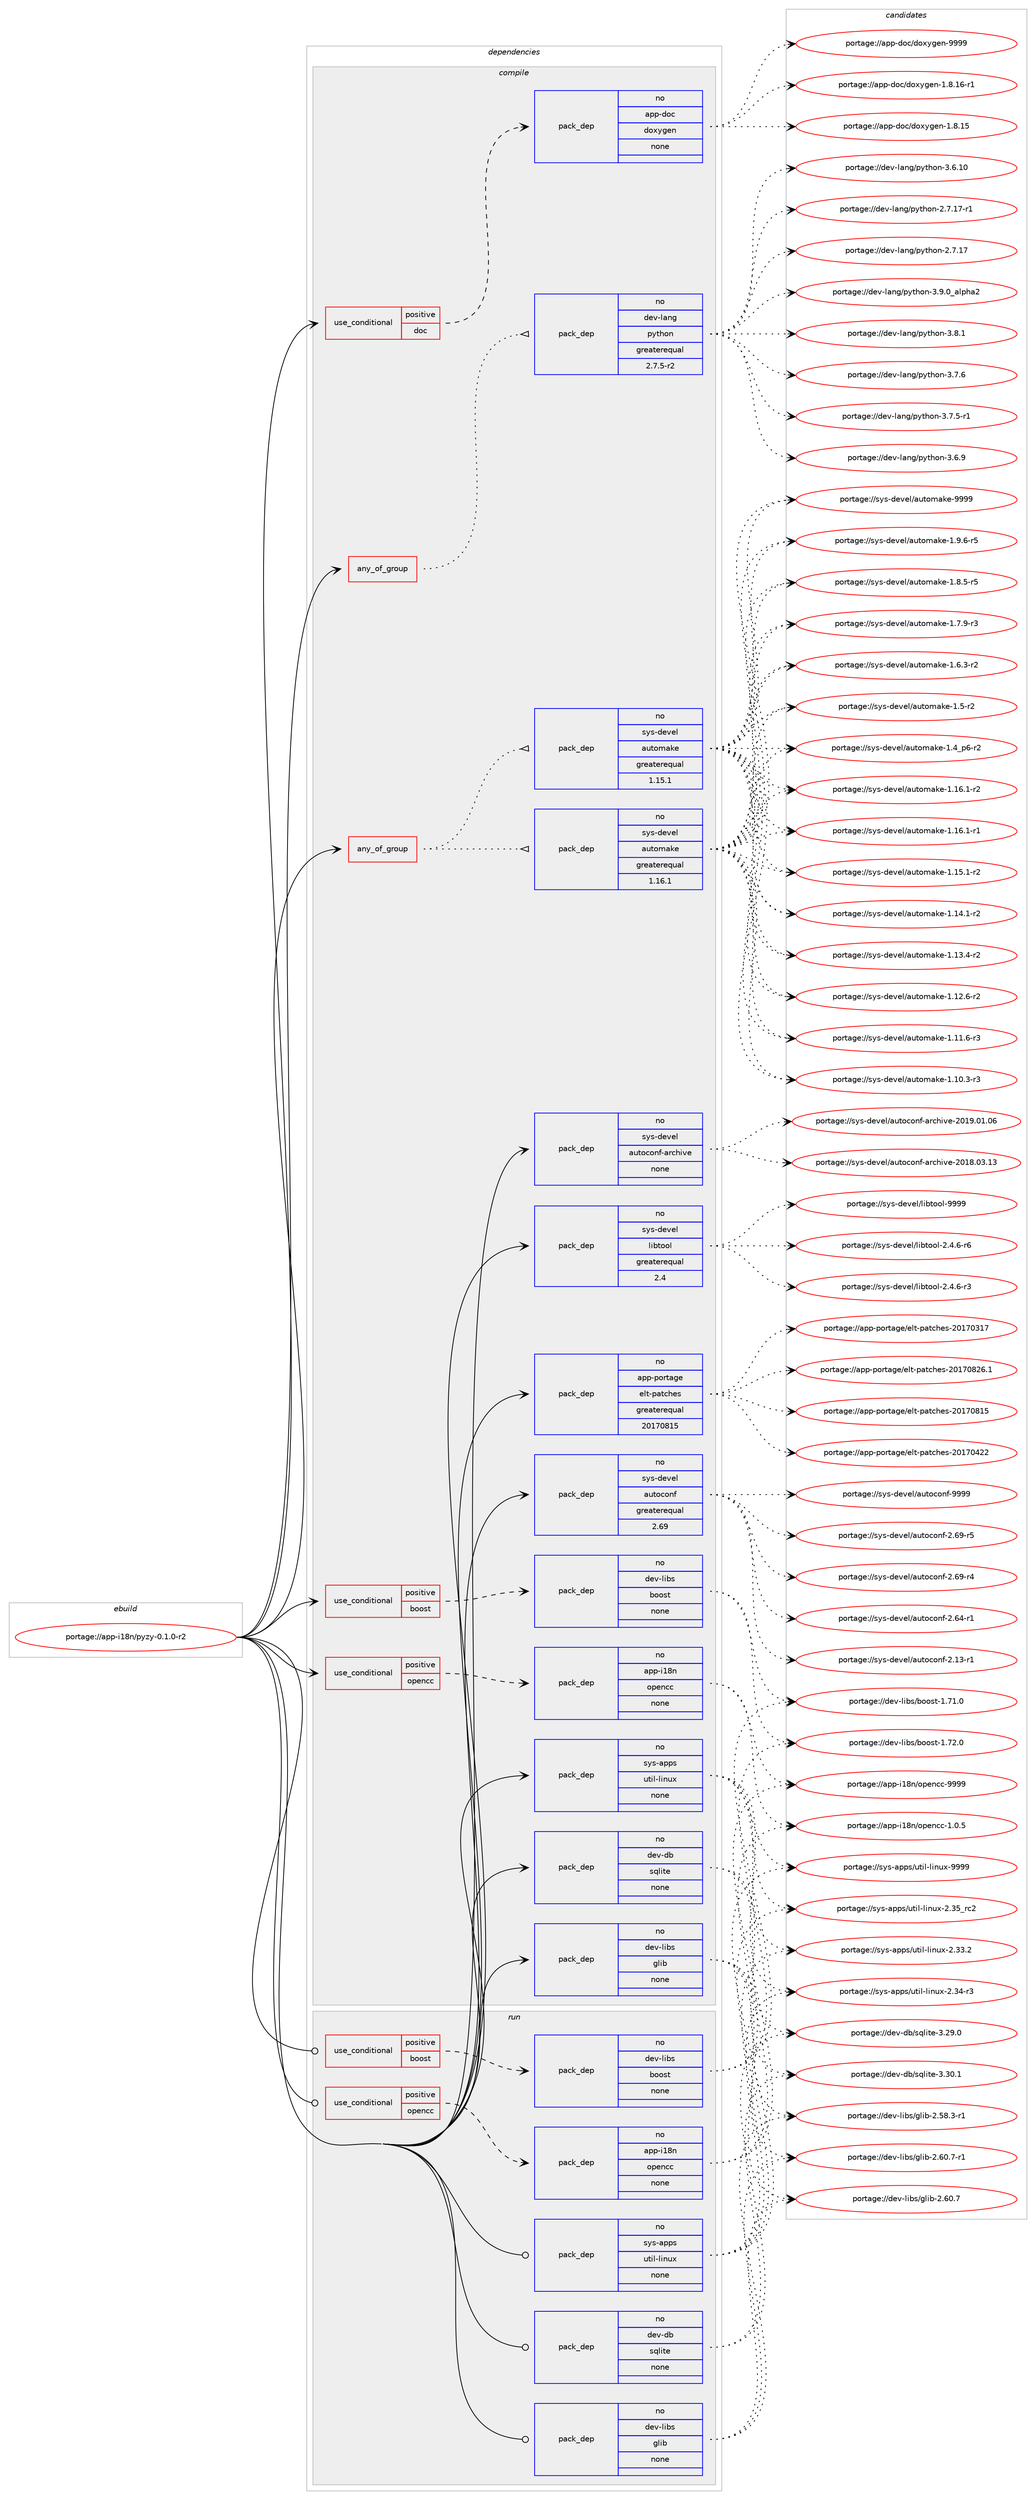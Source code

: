 digraph prolog {

# *************
# Graph options
# *************

newrank=true;
concentrate=true;
compound=true;
graph [rankdir=LR,fontname=Helvetica,fontsize=10,ranksep=1.5];#, ranksep=2.5, nodesep=0.2];
edge  [arrowhead=vee];
node  [fontname=Helvetica,fontsize=10];

# **********
# The ebuild
# **********

subgraph cluster_leftcol {
color=gray;
rank=same;
label=<<i>ebuild</i>>;
id [label="portage://app-i18n/pyzy-0.1.0-r2", color=red, width=4, href="../app-i18n/pyzy-0.1.0-r2.svg"];
}

# ****************
# The dependencies
# ****************

subgraph cluster_midcol {
color=gray;
label=<<i>dependencies</i>>;
subgraph cluster_compile {
fillcolor="#eeeeee";
style=filled;
label=<<i>compile</i>>;
subgraph any7996 {
dependency617247 [label=<<TABLE BORDER="0" CELLBORDER="1" CELLSPACING="0" CELLPADDING="4"><TR><TD CELLPADDING="10">any_of_group</TD></TR></TABLE>>, shape=none, color=red];subgraph pack464323 {
dependency617248 [label=<<TABLE BORDER="0" CELLBORDER="1" CELLSPACING="0" CELLPADDING="4" WIDTH="220"><TR><TD ROWSPAN="6" CELLPADDING="30">pack_dep</TD></TR><TR><TD WIDTH="110">no</TD></TR><TR><TD>dev-lang</TD></TR><TR><TD>python</TD></TR><TR><TD>greaterequal</TD></TR><TR><TD>2.7.5-r2</TD></TR></TABLE>>, shape=none, color=blue];
}
dependency617247:e -> dependency617248:w [weight=20,style="dotted",arrowhead="oinv"];
}
id:e -> dependency617247:w [weight=20,style="solid",arrowhead="vee"];
subgraph any7997 {
dependency617249 [label=<<TABLE BORDER="0" CELLBORDER="1" CELLSPACING="0" CELLPADDING="4"><TR><TD CELLPADDING="10">any_of_group</TD></TR></TABLE>>, shape=none, color=red];subgraph pack464324 {
dependency617250 [label=<<TABLE BORDER="0" CELLBORDER="1" CELLSPACING="0" CELLPADDING="4" WIDTH="220"><TR><TD ROWSPAN="6" CELLPADDING="30">pack_dep</TD></TR><TR><TD WIDTH="110">no</TD></TR><TR><TD>sys-devel</TD></TR><TR><TD>automake</TD></TR><TR><TD>greaterequal</TD></TR><TR><TD>1.16.1</TD></TR></TABLE>>, shape=none, color=blue];
}
dependency617249:e -> dependency617250:w [weight=20,style="dotted",arrowhead="oinv"];
subgraph pack464325 {
dependency617251 [label=<<TABLE BORDER="0" CELLBORDER="1" CELLSPACING="0" CELLPADDING="4" WIDTH="220"><TR><TD ROWSPAN="6" CELLPADDING="30">pack_dep</TD></TR><TR><TD WIDTH="110">no</TD></TR><TR><TD>sys-devel</TD></TR><TR><TD>automake</TD></TR><TR><TD>greaterequal</TD></TR><TR><TD>1.15.1</TD></TR></TABLE>>, shape=none, color=blue];
}
dependency617249:e -> dependency617251:w [weight=20,style="dotted",arrowhead="oinv"];
}
id:e -> dependency617249:w [weight=20,style="solid",arrowhead="vee"];
subgraph cond144644 {
dependency617252 [label=<<TABLE BORDER="0" CELLBORDER="1" CELLSPACING="0" CELLPADDING="4"><TR><TD ROWSPAN="3" CELLPADDING="10">use_conditional</TD></TR><TR><TD>positive</TD></TR><TR><TD>boost</TD></TR></TABLE>>, shape=none, color=red];
subgraph pack464326 {
dependency617253 [label=<<TABLE BORDER="0" CELLBORDER="1" CELLSPACING="0" CELLPADDING="4" WIDTH="220"><TR><TD ROWSPAN="6" CELLPADDING="30">pack_dep</TD></TR><TR><TD WIDTH="110">no</TD></TR><TR><TD>dev-libs</TD></TR><TR><TD>boost</TD></TR><TR><TD>none</TD></TR><TR><TD></TD></TR></TABLE>>, shape=none, color=blue];
}
dependency617252:e -> dependency617253:w [weight=20,style="dashed",arrowhead="vee"];
}
id:e -> dependency617252:w [weight=20,style="solid",arrowhead="vee"];
subgraph cond144645 {
dependency617254 [label=<<TABLE BORDER="0" CELLBORDER="1" CELLSPACING="0" CELLPADDING="4"><TR><TD ROWSPAN="3" CELLPADDING="10">use_conditional</TD></TR><TR><TD>positive</TD></TR><TR><TD>doc</TD></TR></TABLE>>, shape=none, color=red];
subgraph pack464327 {
dependency617255 [label=<<TABLE BORDER="0" CELLBORDER="1" CELLSPACING="0" CELLPADDING="4" WIDTH="220"><TR><TD ROWSPAN="6" CELLPADDING="30">pack_dep</TD></TR><TR><TD WIDTH="110">no</TD></TR><TR><TD>app-doc</TD></TR><TR><TD>doxygen</TD></TR><TR><TD>none</TD></TR><TR><TD></TD></TR></TABLE>>, shape=none, color=blue];
}
dependency617254:e -> dependency617255:w [weight=20,style="dashed",arrowhead="vee"];
}
id:e -> dependency617254:w [weight=20,style="solid",arrowhead="vee"];
subgraph cond144646 {
dependency617256 [label=<<TABLE BORDER="0" CELLBORDER="1" CELLSPACING="0" CELLPADDING="4"><TR><TD ROWSPAN="3" CELLPADDING="10">use_conditional</TD></TR><TR><TD>positive</TD></TR><TR><TD>opencc</TD></TR></TABLE>>, shape=none, color=red];
subgraph pack464328 {
dependency617257 [label=<<TABLE BORDER="0" CELLBORDER="1" CELLSPACING="0" CELLPADDING="4" WIDTH="220"><TR><TD ROWSPAN="6" CELLPADDING="30">pack_dep</TD></TR><TR><TD WIDTH="110">no</TD></TR><TR><TD>app-i18n</TD></TR><TR><TD>opencc</TD></TR><TR><TD>none</TD></TR><TR><TD></TD></TR></TABLE>>, shape=none, color=blue];
}
dependency617256:e -> dependency617257:w [weight=20,style="dashed",arrowhead="vee"];
}
id:e -> dependency617256:w [weight=20,style="solid",arrowhead="vee"];
subgraph pack464329 {
dependency617258 [label=<<TABLE BORDER="0" CELLBORDER="1" CELLSPACING="0" CELLPADDING="4" WIDTH="220"><TR><TD ROWSPAN="6" CELLPADDING="30">pack_dep</TD></TR><TR><TD WIDTH="110">no</TD></TR><TR><TD>app-portage</TD></TR><TR><TD>elt-patches</TD></TR><TR><TD>greaterequal</TD></TR><TR><TD>20170815</TD></TR></TABLE>>, shape=none, color=blue];
}
id:e -> dependency617258:w [weight=20,style="solid",arrowhead="vee"];
subgraph pack464330 {
dependency617259 [label=<<TABLE BORDER="0" CELLBORDER="1" CELLSPACING="0" CELLPADDING="4" WIDTH="220"><TR><TD ROWSPAN="6" CELLPADDING="30">pack_dep</TD></TR><TR><TD WIDTH="110">no</TD></TR><TR><TD>dev-db</TD></TR><TR><TD>sqlite</TD></TR><TR><TD>none</TD></TR><TR><TD></TD></TR></TABLE>>, shape=none, color=blue];
}
id:e -> dependency617259:w [weight=20,style="solid",arrowhead="vee"];
subgraph pack464331 {
dependency617260 [label=<<TABLE BORDER="0" CELLBORDER="1" CELLSPACING="0" CELLPADDING="4" WIDTH="220"><TR><TD ROWSPAN="6" CELLPADDING="30">pack_dep</TD></TR><TR><TD WIDTH="110">no</TD></TR><TR><TD>dev-libs</TD></TR><TR><TD>glib</TD></TR><TR><TD>none</TD></TR><TR><TD></TD></TR></TABLE>>, shape=none, color=blue];
}
id:e -> dependency617260:w [weight=20,style="solid",arrowhead="vee"];
subgraph pack464332 {
dependency617261 [label=<<TABLE BORDER="0" CELLBORDER="1" CELLSPACING="0" CELLPADDING="4" WIDTH="220"><TR><TD ROWSPAN="6" CELLPADDING="30">pack_dep</TD></TR><TR><TD WIDTH="110">no</TD></TR><TR><TD>sys-apps</TD></TR><TR><TD>util-linux</TD></TR><TR><TD>none</TD></TR><TR><TD></TD></TR></TABLE>>, shape=none, color=blue];
}
id:e -> dependency617261:w [weight=20,style="solid",arrowhead="vee"];
subgraph pack464333 {
dependency617262 [label=<<TABLE BORDER="0" CELLBORDER="1" CELLSPACING="0" CELLPADDING="4" WIDTH="220"><TR><TD ROWSPAN="6" CELLPADDING="30">pack_dep</TD></TR><TR><TD WIDTH="110">no</TD></TR><TR><TD>sys-devel</TD></TR><TR><TD>autoconf</TD></TR><TR><TD>greaterequal</TD></TR><TR><TD>2.69</TD></TR></TABLE>>, shape=none, color=blue];
}
id:e -> dependency617262:w [weight=20,style="solid",arrowhead="vee"];
subgraph pack464334 {
dependency617263 [label=<<TABLE BORDER="0" CELLBORDER="1" CELLSPACING="0" CELLPADDING="4" WIDTH="220"><TR><TD ROWSPAN="6" CELLPADDING="30">pack_dep</TD></TR><TR><TD WIDTH="110">no</TD></TR><TR><TD>sys-devel</TD></TR><TR><TD>autoconf-archive</TD></TR><TR><TD>none</TD></TR><TR><TD></TD></TR></TABLE>>, shape=none, color=blue];
}
id:e -> dependency617263:w [weight=20,style="solid",arrowhead="vee"];
subgraph pack464335 {
dependency617264 [label=<<TABLE BORDER="0" CELLBORDER="1" CELLSPACING="0" CELLPADDING="4" WIDTH="220"><TR><TD ROWSPAN="6" CELLPADDING="30">pack_dep</TD></TR><TR><TD WIDTH="110">no</TD></TR><TR><TD>sys-devel</TD></TR><TR><TD>libtool</TD></TR><TR><TD>greaterequal</TD></TR><TR><TD>2.4</TD></TR></TABLE>>, shape=none, color=blue];
}
id:e -> dependency617264:w [weight=20,style="solid",arrowhead="vee"];
}
subgraph cluster_compileandrun {
fillcolor="#eeeeee";
style=filled;
label=<<i>compile and run</i>>;
}
subgraph cluster_run {
fillcolor="#eeeeee";
style=filled;
label=<<i>run</i>>;
subgraph cond144647 {
dependency617265 [label=<<TABLE BORDER="0" CELLBORDER="1" CELLSPACING="0" CELLPADDING="4"><TR><TD ROWSPAN="3" CELLPADDING="10">use_conditional</TD></TR><TR><TD>positive</TD></TR><TR><TD>boost</TD></TR></TABLE>>, shape=none, color=red];
subgraph pack464336 {
dependency617266 [label=<<TABLE BORDER="0" CELLBORDER="1" CELLSPACING="0" CELLPADDING="4" WIDTH="220"><TR><TD ROWSPAN="6" CELLPADDING="30">pack_dep</TD></TR><TR><TD WIDTH="110">no</TD></TR><TR><TD>dev-libs</TD></TR><TR><TD>boost</TD></TR><TR><TD>none</TD></TR><TR><TD></TD></TR></TABLE>>, shape=none, color=blue];
}
dependency617265:e -> dependency617266:w [weight=20,style="dashed",arrowhead="vee"];
}
id:e -> dependency617265:w [weight=20,style="solid",arrowhead="odot"];
subgraph cond144648 {
dependency617267 [label=<<TABLE BORDER="0" CELLBORDER="1" CELLSPACING="0" CELLPADDING="4"><TR><TD ROWSPAN="3" CELLPADDING="10">use_conditional</TD></TR><TR><TD>positive</TD></TR><TR><TD>opencc</TD></TR></TABLE>>, shape=none, color=red];
subgraph pack464337 {
dependency617268 [label=<<TABLE BORDER="0" CELLBORDER="1" CELLSPACING="0" CELLPADDING="4" WIDTH="220"><TR><TD ROWSPAN="6" CELLPADDING="30">pack_dep</TD></TR><TR><TD WIDTH="110">no</TD></TR><TR><TD>app-i18n</TD></TR><TR><TD>opencc</TD></TR><TR><TD>none</TD></TR><TR><TD></TD></TR></TABLE>>, shape=none, color=blue];
}
dependency617267:e -> dependency617268:w [weight=20,style="dashed",arrowhead="vee"];
}
id:e -> dependency617267:w [weight=20,style="solid",arrowhead="odot"];
subgraph pack464338 {
dependency617269 [label=<<TABLE BORDER="0" CELLBORDER="1" CELLSPACING="0" CELLPADDING="4" WIDTH="220"><TR><TD ROWSPAN="6" CELLPADDING="30">pack_dep</TD></TR><TR><TD WIDTH="110">no</TD></TR><TR><TD>dev-db</TD></TR><TR><TD>sqlite</TD></TR><TR><TD>none</TD></TR><TR><TD></TD></TR></TABLE>>, shape=none, color=blue];
}
id:e -> dependency617269:w [weight=20,style="solid",arrowhead="odot"];
subgraph pack464339 {
dependency617270 [label=<<TABLE BORDER="0" CELLBORDER="1" CELLSPACING="0" CELLPADDING="4" WIDTH="220"><TR><TD ROWSPAN="6" CELLPADDING="30">pack_dep</TD></TR><TR><TD WIDTH="110">no</TD></TR><TR><TD>dev-libs</TD></TR><TR><TD>glib</TD></TR><TR><TD>none</TD></TR><TR><TD></TD></TR></TABLE>>, shape=none, color=blue];
}
id:e -> dependency617270:w [weight=20,style="solid",arrowhead="odot"];
subgraph pack464340 {
dependency617271 [label=<<TABLE BORDER="0" CELLBORDER="1" CELLSPACING="0" CELLPADDING="4" WIDTH="220"><TR><TD ROWSPAN="6" CELLPADDING="30">pack_dep</TD></TR><TR><TD WIDTH="110">no</TD></TR><TR><TD>sys-apps</TD></TR><TR><TD>util-linux</TD></TR><TR><TD>none</TD></TR><TR><TD></TD></TR></TABLE>>, shape=none, color=blue];
}
id:e -> dependency617271:w [weight=20,style="solid",arrowhead="odot"];
}
}

# **************
# The candidates
# **************

subgraph cluster_choices {
rank=same;
color=gray;
label=<<i>candidates</i>>;

subgraph choice464323 {
color=black;
nodesep=1;
choice10010111845108971101034711212111610411111045514657464895971081121049750 [label="portage://dev-lang/python-3.9.0_alpha2", color=red, width=4,href="../dev-lang/python-3.9.0_alpha2.svg"];
choice100101118451089711010347112121116104111110455146564649 [label="portage://dev-lang/python-3.8.1", color=red, width=4,href="../dev-lang/python-3.8.1.svg"];
choice100101118451089711010347112121116104111110455146554654 [label="portage://dev-lang/python-3.7.6", color=red, width=4,href="../dev-lang/python-3.7.6.svg"];
choice1001011184510897110103471121211161041111104551465546534511449 [label="portage://dev-lang/python-3.7.5-r1", color=red, width=4,href="../dev-lang/python-3.7.5-r1.svg"];
choice100101118451089711010347112121116104111110455146544657 [label="portage://dev-lang/python-3.6.9", color=red, width=4,href="../dev-lang/python-3.6.9.svg"];
choice10010111845108971101034711212111610411111045514654464948 [label="portage://dev-lang/python-3.6.10", color=red, width=4,href="../dev-lang/python-3.6.10.svg"];
choice100101118451089711010347112121116104111110455046554649554511449 [label="portage://dev-lang/python-2.7.17-r1", color=red, width=4,href="../dev-lang/python-2.7.17-r1.svg"];
choice10010111845108971101034711212111610411111045504655464955 [label="portage://dev-lang/python-2.7.17", color=red, width=4,href="../dev-lang/python-2.7.17.svg"];
dependency617248:e -> choice10010111845108971101034711212111610411111045514657464895971081121049750:w [style=dotted,weight="100"];
dependency617248:e -> choice100101118451089711010347112121116104111110455146564649:w [style=dotted,weight="100"];
dependency617248:e -> choice100101118451089711010347112121116104111110455146554654:w [style=dotted,weight="100"];
dependency617248:e -> choice1001011184510897110103471121211161041111104551465546534511449:w [style=dotted,weight="100"];
dependency617248:e -> choice100101118451089711010347112121116104111110455146544657:w [style=dotted,weight="100"];
dependency617248:e -> choice10010111845108971101034711212111610411111045514654464948:w [style=dotted,weight="100"];
dependency617248:e -> choice100101118451089711010347112121116104111110455046554649554511449:w [style=dotted,weight="100"];
dependency617248:e -> choice10010111845108971101034711212111610411111045504655464955:w [style=dotted,weight="100"];
}
subgraph choice464324 {
color=black;
nodesep=1;
choice115121115451001011181011084797117116111109971071014557575757 [label="portage://sys-devel/automake-9999", color=red, width=4,href="../sys-devel/automake-9999.svg"];
choice115121115451001011181011084797117116111109971071014549465746544511453 [label="portage://sys-devel/automake-1.9.6-r5", color=red, width=4,href="../sys-devel/automake-1.9.6-r5.svg"];
choice115121115451001011181011084797117116111109971071014549465646534511453 [label="portage://sys-devel/automake-1.8.5-r5", color=red, width=4,href="../sys-devel/automake-1.8.5-r5.svg"];
choice115121115451001011181011084797117116111109971071014549465546574511451 [label="portage://sys-devel/automake-1.7.9-r3", color=red, width=4,href="../sys-devel/automake-1.7.9-r3.svg"];
choice115121115451001011181011084797117116111109971071014549465446514511450 [label="portage://sys-devel/automake-1.6.3-r2", color=red, width=4,href="../sys-devel/automake-1.6.3-r2.svg"];
choice11512111545100101118101108479711711611110997107101454946534511450 [label="portage://sys-devel/automake-1.5-r2", color=red, width=4,href="../sys-devel/automake-1.5-r2.svg"];
choice115121115451001011181011084797117116111109971071014549465295112544511450 [label="portage://sys-devel/automake-1.4_p6-r2", color=red, width=4,href="../sys-devel/automake-1.4_p6-r2.svg"];
choice11512111545100101118101108479711711611110997107101454946495446494511450 [label="portage://sys-devel/automake-1.16.1-r2", color=red, width=4,href="../sys-devel/automake-1.16.1-r2.svg"];
choice11512111545100101118101108479711711611110997107101454946495446494511449 [label="portage://sys-devel/automake-1.16.1-r1", color=red, width=4,href="../sys-devel/automake-1.16.1-r1.svg"];
choice11512111545100101118101108479711711611110997107101454946495346494511450 [label="portage://sys-devel/automake-1.15.1-r2", color=red, width=4,href="../sys-devel/automake-1.15.1-r2.svg"];
choice11512111545100101118101108479711711611110997107101454946495246494511450 [label="portage://sys-devel/automake-1.14.1-r2", color=red, width=4,href="../sys-devel/automake-1.14.1-r2.svg"];
choice11512111545100101118101108479711711611110997107101454946495146524511450 [label="portage://sys-devel/automake-1.13.4-r2", color=red, width=4,href="../sys-devel/automake-1.13.4-r2.svg"];
choice11512111545100101118101108479711711611110997107101454946495046544511450 [label="portage://sys-devel/automake-1.12.6-r2", color=red, width=4,href="../sys-devel/automake-1.12.6-r2.svg"];
choice11512111545100101118101108479711711611110997107101454946494946544511451 [label="portage://sys-devel/automake-1.11.6-r3", color=red, width=4,href="../sys-devel/automake-1.11.6-r3.svg"];
choice11512111545100101118101108479711711611110997107101454946494846514511451 [label="portage://sys-devel/automake-1.10.3-r3", color=red, width=4,href="../sys-devel/automake-1.10.3-r3.svg"];
dependency617250:e -> choice115121115451001011181011084797117116111109971071014557575757:w [style=dotted,weight="100"];
dependency617250:e -> choice115121115451001011181011084797117116111109971071014549465746544511453:w [style=dotted,weight="100"];
dependency617250:e -> choice115121115451001011181011084797117116111109971071014549465646534511453:w [style=dotted,weight="100"];
dependency617250:e -> choice115121115451001011181011084797117116111109971071014549465546574511451:w [style=dotted,weight="100"];
dependency617250:e -> choice115121115451001011181011084797117116111109971071014549465446514511450:w [style=dotted,weight="100"];
dependency617250:e -> choice11512111545100101118101108479711711611110997107101454946534511450:w [style=dotted,weight="100"];
dependency617250:e -> choice115121115451001011181011084797117116111109971071014549465295112544511450:w [style=dotted,weight="100"];
dependency617250:e -> choice11512111545100101118101108479711711611110997107101454946495446494511450:w [style=dotted,weight="100"];
dependency617250:e -> choice11512111545100101118101108479711711611110997107101454946495446494511449:w [style=dotted,weight="100"];
dependency617250:e -> choice11512111545100101118101108479711711611110997107101454946495346494511450:w [style=dotted,weight="100"];
dependency617250:e -> choice11512111545100101118101108479711711611110997107101454946495246494511450:w [style=dotted,weight="100"];
dependency617250:e -> choice11512111545100101118101108479711711611110997107101454946495146524511450:w [style=dotted,weight="100"];
dependency617250:e -> choice11512111545100101118101108479711711611110997107101454946495046544511450:w [style=dotted,weight="100"];
dependency617250:e -> choice11512111545100101118101108479711711611110997107101454946494946544511451:w [style=dotted,weight="100"];
dependency617250:e -> choice11512111545100101118101108479711711611110997107101454946494846514511451:w [style=dotted,weight="100"];
}
subgraph choice464325 {
color=black;
nodesep=1;
choice115121115451001011181011084797117116111109971071014557575757 [label="portage://sys-devel/automake-9999", color=red, width=4,href="../sys-devel/automake-9999.svg"];
choice115121115451001011181011084797117116111109971071014549465746544511453 [label="portage://sys-devel/automake-1.9.6-r5", color=red, width=4,href="../sys-devel/automake-1.9.6-r5.svg"];
choice115121115451001011181011084797117116111109971071014549465646534511453 [label="portage://sys-devel/automake-1.8.5-r5", color=red, width=4,href="../sys-devel/automake-1.8.5-r5.svg"];
choice115121115451001011181011084797117116111109971071014549465546574511451 [label="portage://sys-devel/automake-1.7.9-r3", color=red, width=4,href="../sys-devel/automake-1.7.9-r3.svg"];
choice115121115451001011181011084797117116111109971071014549465446514511450 [label="portage://sys-devel/automake-1.6.3-r2", color=red, width=4,href="../sys-devel/automake-1.6.3-r2.svg"];
choice11512111545100101118101108479711711611110997107101454946534511450 [label="portage://sys-devel/automake-1.5-r2", color=red, width=4,href="../sys-devel/automake-1.5-r2.svg"];
choice115121115451001011181011084797117116111109971071014549465295112544511450 [label="portage://sys-devel/automake-1.4_p6-r2", color=red, width=4,href="../sys-devel/automake-1.4_p6-r2.svg"];
choice11512111545100101118101108479711711611110997107101454946495446494511450 [label="portage://sys-devel/automake-1.16.1-r2", color=red, width=4,href="../sys-devel/automake-1.16.1-r2.svg"];
choice11512111545100101118101108479711711611110997107101454946495446494511449 [label="portage://sys-devel/automake-1.16.1-r1", color=red, width=4,href="../sys-devel/automake-1.16.1-r1.svg"];
choice11512111545100101118101108479711711611110997107101454946495346494511450 [label="portage://sys-devel/automake-1.15.1-r2", color=red, width=4,href="../sys-devel/automake-1.15.1-r2.svg"];
choice11512111545100101118101108479711711611110997107101454946495246494511450 [label="portage://sys-devel/automake-1.14.1-r2", color=red, width=4,href="../sys-devel/automake-1.14.1-r2.svg"];
choice11512111545100101118101108479711711611110997107101454946495146524511450 [label="portage://sys-devel/automake-1.13.4-r2", color=red, width=4,href="../sys-devel/automake-1.13.4-r2.svg"];
choice11512111545100101118101108479711711611110997107101454946495046544511450 [label="portage://sys-devel/automake-1.12.6-r2", color=red, width=4,href="../sys-devel/automake-1.12.6-r2.svg"];
choice11512111545100101118101108479711711611110997107101454946494946544511451 [label="portage://sys-devel/automake-1.11.6-r3", color=red, width=4,href="../sys-devel/automake-1.11.6-r3.svg"];
choice11512111545100101118101108479711711611110997107101454946494846514511451 [label="portage://sys-devel/automake-1.10.3-r3", color=red, width=4,href="../sys-devel/automake-1.10.3-r3.svg"];
dependency617251:e -> choice115121115451001011181011084797117116111109971071014557575757:w [style=dotted,weight="100"];
dependency617251:e -> choice115121115451001011181011084797117116111109971071014549465746544511453:w [style=dotted,weight="100"];
dependency617251:e -> choice115121115451001011181011084797117116111109971071014549465646534511453:w [style=dotted,weight="100"];
dependency617251:e -> choice115121115451001011181011084797117116111109971071014549465546574511451:w [style=dotted,weight="100"];
dependency617251:e -> choice115121115451001011181011084797117116111109971071014549465446514511450:w [style=dotted,weight="100"];
dependency617251:e -> choice11512111545100101118101108479711711611110997107101454946534511450:w [style=dotted,weight="100"];
dependency617251:e -> choice115121115451001011181011084797117116111109971071014549465295112544511450:w [style=dotted,weight="100"];
dependency617251:e -> choice11512111545100101118101108479711711611110997107101454946495446494511450:w [style=dotted,weight="100"];
dependency617251:e -> choice11512111545100101118101108479711711611110997107101454946495446494511449:w [style=dotted,weight="100"];
dependency617251:e -> choice11512111545100101118101108479711711611110997107101454946495346494511450:w [style=dotted,weight="100"];
dependency617251:e -> choice11512111545100101118101108479711711611110997107101454946495246494511450:w [style=dotted,weight="100"];
dependency617251:e -> choice11512111545100101118101108479711711611110997107101454946495146524511450:w [style=dotted,weight="100"];
dependency617251:e -> choice11512111545100101118101108479711711611110997107101454946495046544511450:w [style=dotted,weight="100"];
dependency617251:e -> choice11512111545100101118101108479711711611110997107101454946494946544511451:w [style=dotted,weight="100"];
dependency617251:e -> choice11512111545100101118101108479711711611110997107101454946494846514511451:w [style=dotted,weight="100"];
}
subgraph choice464326 {
color=black;
nodesep=1;
choice1001011184510810598115479811111111511645494655504648 [label="portage://dev-libs/boost-1.72.0", color=red, width=4,href="../dev-libs/boost-1.72.0.svg"];
choice1001011184510810598115479811111111511645494655494648 [label="portage://dev-libs/boost-1.71.0", color=red, width=4,href="../dev-libs/boost-1.71.0.svg"];
dependency617253:e -> choice1001011184510810598115479811111111511645494655504648:w [style=dotted,weight="100"];
dependency617253:e -> choice1001011184510810598115479811111111511645494655494648:w [style=dotted,weight="100"];
}
subgraph choice464327 {
color=black;
nodesep=1;
choice971121124510011199471001111201211031011104557575757 [label="portage://app-doc/doxygen-9999", color=red, width=4,href="../app-doc/doxygen-9999.svg"];
choice97112112451001119947100111120121103101110454946564649544511449 [label="portage://app-doc/doxygen-1.8.16-r1", color=red, width=4,href="../app-doc/doxygen-1.8.16-r1.svg"];
choice9711211245100111994710011112012110310111045494656464953 [label="portage://app-doc/doxygen-1.8.15", color=red, width=4,href="../app-doc/doxygen-1.8.15.svg"];
dependency617255:e -> choice971121124510011199471001111201211031011104557575757:w [style=dotted,weight="100"];
dependency617255:e -> choice97112112451001119947100111120121103101110454946564649544511449:w [style=dotted,weight="100"];
dependency617255:e -> choice9711211245100111994710011112012110310111045494656464953:w [style=dotted,weight="100"];
}
subgraph choice464328 {
color=black;
nodesep=1;
choice971121124510549561104711111210111099994557575757 [label="portage://app-i18n/opencc-9999", color=red, width=4,href="../app-i18n/opencc-9999.svg"];
choice97112112451054956110471111121011109999454946484653 [label="portage://app-i18n/opencc-1.0.5", color=red, width=4,href="../app-i18n/opencc-1.0.5.svg"];
dependency617257:e -> choice971121124510549561104711111210111099994557575757:w [style=dotted,weight="100"];
dependency617257:e -> choice97112112451054956110471111121011109999454946484653:w [style=dotted,weight="100"];
}
subgraph choice464329 {
color=black;
nodesep=1;
choice971121124511211111411697103101471011081164511297116991041011154550484955485650544649 [label="portage://app-portage/elt-patches-20170826.1", color=red, width=4,href="../app-portage/elt-patches-20170826.1.svg"];
choice97112112451121111141169710310147101108116451129711699104101115455048495548564953 [label="portage://app-portage/elt-patches-20170815", color=red, width=4,href="../app-portage/elt-patches-20170815.svg"];
choice97112112451121111141169710310147101108116451129711699104101115455048495548525050 [label="portage://app-portage/elt-patches-20170422", color=red, width=4,href="../app-portage/elt-patches-20170422.svg"];
choice97112112451121111141169710310147101108116451129711699104101115455048495548514955 [label="portage://app-portage/elt-patches-20170317", color=red, width=4,href="../app-portage/elt-patches-20170317.svg"];
dependency617258:e -> choice971121124511211111411697103101471011081164511297116991041011154550484955485650544649:w [style=dotted,weight="100"];
dependency617258:e -> choice97112112451121111141169710310147101108116451129711699104101115455048495548564953:w [style=dotted,weight="100"];
dependency617258:e -> choice97112112451121111141169710310147101108116451129711699104101115455048495548525050:w [style=dotted,weight="100"];
dependency617258:e -> choice97112112451121111141169710310147101108116451129711699104101115455048495548514955:w [style=dotted,weight="100"];
}
subgraph choice464330 {
color=black;
nodesep=1;
choice10010111845100984711511310810511610145514651484649 [label="portage://dev-db/sqlite-3.30.1", color=red, width=4,href="../dev-db/sqlite-3.30.1.svg"];
choice10010111845100984711511310810511610145514650574648 [label="portage://dev-db/sqlite-3.29.0", color=red, width=4,href="../dev-db/sqlite-3.29.0.svg"];
dependency617259:e -> choice10010111845100984711511310810511610145514651484649:w [style=dotted,weight="100"];
dependency617259:e -> choice10010111845100984711511310810511610145514650574648:w [style=dotted,weight="100"];
}
subgraph choice464331 {
color=black;
nodesep=1;
choice10010111845108105981154710310810598455046544846554511449 [label="portage://dev-libs/glib-2.60.7-r1", color=red, width=4,href="../dev-libs/glib-2.60.7-r1.svg"];
choice1001011184510810598115471031081059845504654484655 [label="portage://dev-libs/glib-2.60.7", color=red, width=4,href="../dev-libs/glib-2.60.7.svg"];
choice10010111845108105981154710310810598455046535646514511449 [label="portage://dev-libs/glib-2.58.3-r1", color=red, width=4,href="../dev-libs/glib-2.58.3-r1.svg"];
dependency617260:e -> choice10010111845108105981154710310810598455046544846554511449:w [style=dotted,weight="100"];
dependency617260:e -> choice1001011184510810598115471031081059845504654484655:w [style=dotted,weight="100"];
dependency617260:e -> choice10010111845108105981154710310810598455046535646514511449:w [style=dotted,weight="100"];
}
subgraph choice464332 {
color=black;
nodesep=1;
choice115121115459711211211547117116105108451081051101171204557575757 [label="portage://sys-apps/util-linux-9999", color=red, width=4,href="../sys-apps/util-linux-9999.svg"];
choice115121115459711211211547117116105108451081051101171204550465153951149950 [label="portage://sys-apps/util-linux-2.35_rc2", color=red, width=4,href="../sys-apps/util-linux-2.35_rc2.svg"];
choice1151211154597112112115471171161051084510810511011712045504651524511451 [label="portage://sys-apps/util-linux-2.34-r3", color=red, width=4,href="../sys-apps/util-linux-2.34-r3.svg"];
choice1151211154597112112115471171161051084510810511011712045504651514650 [label="portage://sys-apps/util-linux-2.33.2", color=red, width=4,href="../sys-apps/util-linux-2.33.2.svg"];
dependency617261:e -> choice115121115459711211211547117116105108451081051101171204557575757:w [style=dotted,weight="100"];
dependency617261:e -> choice115121115459711211211547117116105108451081051101171204550465153951149950:w [style=dotted,weight="100"];
dependency617261:e -> choice1151211154597112112115471171161051084510810511011712045504651524511451:w [style=dotted,weight="100"];
dependency617261:e -> choice1151211154597112112115471171161051084510810511011712045504651514650:w [style=dotted,weight="100"];
}
subgraph choice464333 {
color=black;
nodesep=1;
choice115121115451001011181011084797117116111991111101024557575757 [label="portage://sys-devel/autoconf-9999", color=red, width=4,href="../sys-devel/autoconf-9999.svg"];
choice1151211154510010111810110847971171161119911111010245504654574511453 [label="portage://sys-devel/autoconf-2.69-r5", color=red, width=4,href="../sys-devel/autoconf-2.69-r5.svg"];
choice1151211154510010111810110847971171161119911111010245504654574511452 [label="portage://sys-devel/autoconf-2.69-r4", color=red, width=4,href="../sys-devel/autoconf-2.69-r4.svg"];
choice1151211154510010111810110847971171161119911111010245504654524511449 [label="portage://sys-devel/autoconf-2.64-r1", color=red, width=4,href="../sys-devel/autoconf-2.64-r1.svg"];
choice1151211154510010111810110847971171161119911111010245504649514511449 [label="portage://sys-devel/autoconf-2.13-r1", color=red, width=4,href="../sys-devel/autoconf-2.13-r1.svg"];
dependency617262:e -> choice115121115451001011181011084797117116111991111101024557575757:w [style=dotted,weight="100"];
dependency617262:e -> choice1151211154510010111810110847971171161119911111010245504654574511453:w [style=dotted,weight="100"];
dependency617262:e -> choice1151211154510010111810110847971171161119911111010245504654574511452:w [style=dotted,weight="100"];
dependency617262:e -> choice1151211154510010111810110847971171161119911111010245504654524511449:w [style=dotted,weight="100"];
dependency617262:e -> choice1151211154510010111810110847971171161119911111010245504649514511449:w [style=dotted,weight="100"];
}
subgraph choice464334 {
color=black;
nodesep=1;
choice115121115451001011181011084797117116111991111101024597114991041051181014550484957464849464854 [label="portage://sys-devel/autoconf-archive-2019.01.06", color=red, width=4,href="../sys-devel/autoconf-archive-2019.01.06.svg"];
choice115121115451001011181011084797117116111991111101024597114991041051181014550484956464851464951 [label="portage://sys-devel/autoconf-archive-2018.03.13", color=red, width=4,href="../sys-devel/autoconf-archive-2018.03.13.svg"];
dependency617263:e -> choice115121115451001011181011084797117116111991111101024597114991041051181014550484957464849464854:w [style=dotted,weight="100"];
dependency617263:e -> choice115121115451001011181011084797117116111991111101024597114991041051181014550484956464851464951:w [style=dotted,weight="100"];
}
subgraph choice464335 {
color=black;
nodesep=1;
choice1151211154510010111810110847108105981161111111084557575757 [label="portage://sys-devel/libtool-9999", color=red, width=4,href="../sys-devel/libtool-9999.svg"];
choice1151211154510010111810110847108105981161111111084550465246544511454 [label="portage://sys-devel/libtool-2.4.6-r6", color=red, width=4,href="../sys-devel/libtool-2.4.6-r6.svg"];
choice1151211154510010111810110847108105981161111111084550465246544511451 [label="portage://sys-devel/libtool-2.4.6-r3", color=red, width=4,href="../sys-devel/libtool-2.4.6-r3.svg"];
dependency617264:e -> choice1151211154510010111810110847108105981161111111084557575757:w [style=dotted,weight="100"];
dependency617264:e -> choice1151211154510010111810110847108105981161111111084550465246544511454:w [style=dotted,weight="100"];
dependency617264:e -> choice1151211154510010111810110847108105981161111111084550465246544511451:w [style=dotted,weight="100"];
}
subgraph choice464336 {
color=black;
nodesep=1;
choice1001011184510810598115479811111111511645494655504648 [label="portage://dev-libs/boost-1.72.0", color=red, width=4,href="../dev-libs/boost-1.72.0.svg"];
choice1001011184510810598115479811111111511645494655494648 [label="portage://dev-libs/boost-1.71.0", color=red, width=4,href="../dev-libs/boost-1.71.0.svg"];
dependency617266:e -> choice1001011184510810598115479811111111511645494655504648:w [style=dotted,weight="100"];
dependency617266:e -> choice1001011184510810598115479811111111511645494655494648:w [style=dotted,weight="100"];
}
subgraph choice464337 {
color=black;
nodesep=1;
choice971121124510549561104711111210111099994557575757 [label="portage://app-i18n/opencc-9999", color=red, width=4,href="../app-i18n/opencc-9999.svg"];
choice97112112451054956110471111121011109999454946484653 [label="portage://app-i18n/opencc-1.0.5", color=red, width=4,href="../app-i18n/opencc-1.0.5.svg"];
dependency617268:e -> choice971121124510549561104711111210111099994557575757:w [style=dotted,weight="100"];
dependency617268:e -> choice97112112451054956110471111121011109999454946484653:w [style=dotted,weight="100"];
}
subgraph choice464338 {
color=black;
nodesep=1;
choice10010111845100984711511310810511610145514651484649 [label="portage://dev-db/sqlite-3.30.1", color=red, width=4,href="../dev-db/sqlite-3.30.1.svg"];
choice10010111845100984711511310810511610145514650574648 [label="portage://dev-db/sqlite-3.29.0", color=red, width=4,href="../dev-db/sqlite-3.29.0.svg"];
dependency617269:e -> choice10010111845100984711511310810511610145514651484649:w [style=dotted,weight="100"];
dependency617269:e -> choice10010111845100984711511310810511610145514650574648:w [style=dotted,weight="100"];
}
subgraph choice464339 {
color=black;
nodesep=1;
choice10010111845108105981154710310810598455046544846554511449 [label="portage://dev-libs/glib-2.60.7-r1", color=red, width=4,href="../dev-libs/glib-2.60.7-r1.svg"];
choice1001011184510810598115471031081059845504654484655 [label="portage://dev-libs/glib-2.60.7", color=red, width=4,href="../dev-libs/glib-2.60.7.svg"];
choice10010111845108105981154710310810598455046535646514511449 [label="portage://dev-libs/glib-2.58.3-r1", color=red, width=4,href="../dev-libs/glib-2.58.3-r1.svg"];
dependency617270:e -> choice10010111845108105981154710310810598455046544846554511449:w [style=dotted,weight="100"];
dependency617270:e -> choice1001011184510810598115471031081059845504654484655:w [style=dotted,weight="100"];
dependency617270:e -> choice10010111845108105981154710310810598455046535646514511449:w [style=dotted,weight="100"];
}
subgraph choice464340 {
color=black;
nodesep=1;
choice115121115459711211211547117116105108451081051101171204557575757 [label="portage://sys-apps/util-linux-9999", color=red, width=4,href="../sys-apps/util-linux-9999.svg"];
choice115121115459711211211547117116105108451081051101171204550465153951149950 [label="portage://sys-apps/util-linux-2.35_rc2", color=red, width=4,href="../sys-apps/util-linux-2.35_rc2.svg"];
choice1151211154597112112115471171161051084510810511011712045504651524511451 [label="portage://sys-apps/util-linux-2.34-r3", color=red, width=4,href="../sys-apps/util-linux-2.34-r3.svg"];
choice1151211154597112112115471171161051084510810511011712045504651514650 [label="portage://sys-apps/util-linux-2.33.2", color=red, width=4,href="../sys-apps/util-linux-2.33.2.svg"];
dependency617271:e -> choice115121115459711211211547117116105108451081051101171204557575757:w [style=dotted,weight="100"];
dependency617271:e -> choice115121115459711211211547117116105108451081051101171204550465153951149950:w [style=dotted,weight="100"];
dependency617271:e -> choice1151211154597112112115471171161051084510810511011712045504651524511451:w [style=dotted,weight="100"];
dependency617271:e -> choice1151211154597112112115471171161051084510810511011712045504651514650:w [style=dotted,weight="100"];
}
}

}
